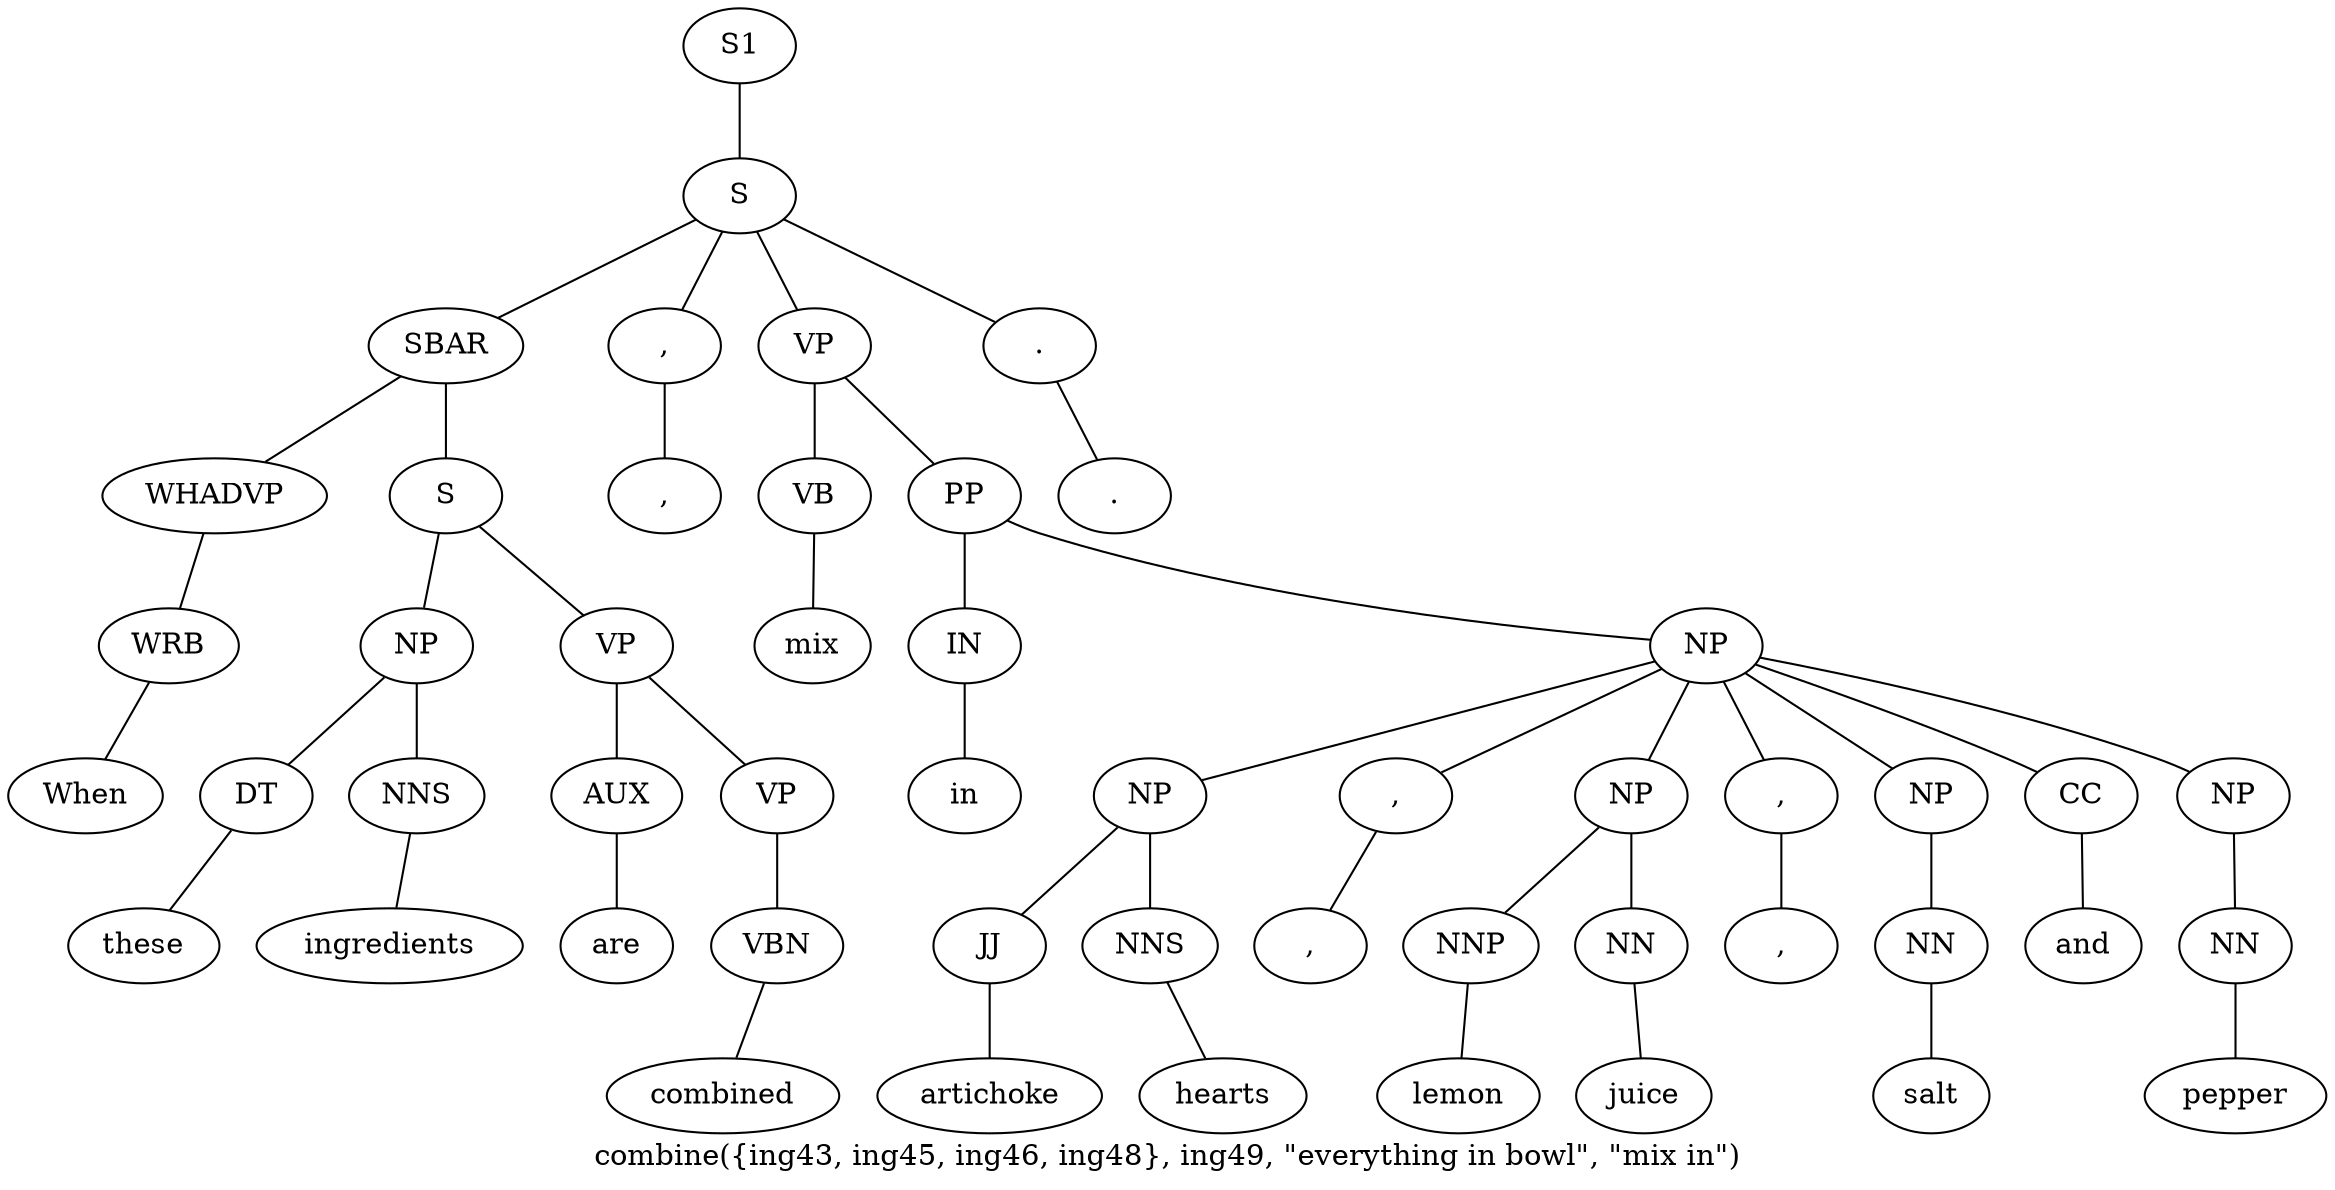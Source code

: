 graph SyntaxGraph {
	label = "combine({ing43, ing45, ing46, ing48}, ing49, \"everything in bowl\", \"mix in\")";
	Node0 [label="S1"];
	Node1 [label="S"];
	Node2 [label="SBAR"];
	Node3 [label="WHADVP"];
	Node4 [label="WRB"];
	Node5 [label="When"];
	Node6 [label="S"];
	Node7 [label="NP"];
	Node8 [label="DT"];
	Node9 [label="these"];
	Node10 [label="NNS"];
	Node11 [label="ingredients"];
	Node12 [label="VP"];
	Node13 [label="AUX"];
	Node14 [label="are"];
	Node15 [label="VP"];
	Node16 [label="VBN"];
	Node17 [label="combined"];
	Node18 [label=","];
	Node19 [label=","];
	Node20 [label="VP"];
	Node21 [label="VB"];
	Node22 [label="mix"];
	Node23 [label="PP"];
	Node24 [label="IN"];
	Node25 [label="in"];
	Node26 [label="NP"];
	Node27 [label="NP"];
	Node28 [label="JJ"];
	Node29 [label="artichoke"];
	Node30 [label="NNS"];
	Node31 [label="hearts"];
	Node32 [label=","];
	Node33 [label=","];
	Node34 [label="NP"];
	Node35 [label="NNP"];
	Node36 [label="lemon"];
	Node37 [label="NN"];
	Node38 [label="juice"];
	Node39 [label=","];
	Node40 [label=","];
	Node41 [label="NP"];
	Node42 [label="NN"];
	Node43 [label="salt"];
	Node44 [label="CC"];
	Node45 [label="and"];
	Node46 [label="NP"];
	Node47 [label="NN"];
	Node48 [label="pepper"];
	Node49 [label="."];
	Node50 [label="."];

	Node0 -- Node1;
	Node1 -- Node2;
	Node1 -- Node18;
	Node1 -- Node20;
	Node1 -- Node49;
	Node2 -- Node3;
	Node2 -- Node6;
	Node3 -- Node4;
	Node4 -- Node5;
	Node6 -- Node7;
	Node6 -- Node12;
	Node7 -- Node8;
	Node7 -- Node10;
	Node8 -- Node9;
	Node10 -- Node11;
	Node12 -- Node13;
	Node12 -- Node15;
	Node13 -- Node14;
	Node15 -- Node16;
	Node16 -- Node17;
	Node18 -- Node19;
	Node20 -- Node21;
	Node20 -- Node23;
	Node21 -- Node22;
	Node23 -- Node24;
	Node23 -- Node26;
	Node24 -- Node25;
	Node26 -- Node27;
	Node26 -- Node32;
	Node26 -- Node34;
	Node26 -- Node39;
	Node26 -- Node41;
	Node26 -- Node44;
	Node26 -- Node46;
	Node27 -- Node28;
	Node27 -- Node30;
	Node28 -- Node29;
	Node30 -- Node31;
	Node32 -- Node33;
	Node34 -- Node35;
	Node34 -- Node37;
	Node35 -- Node36;
	Node37 -- Node38;
	Node39 -- Node40;
	Node41 -- Node42;
	Node42 -- Node43;
	Node44 -- Node45;
	Node46 -- Node47;
	Node47 -- Node48;
	Node49 -- Node50;
}
